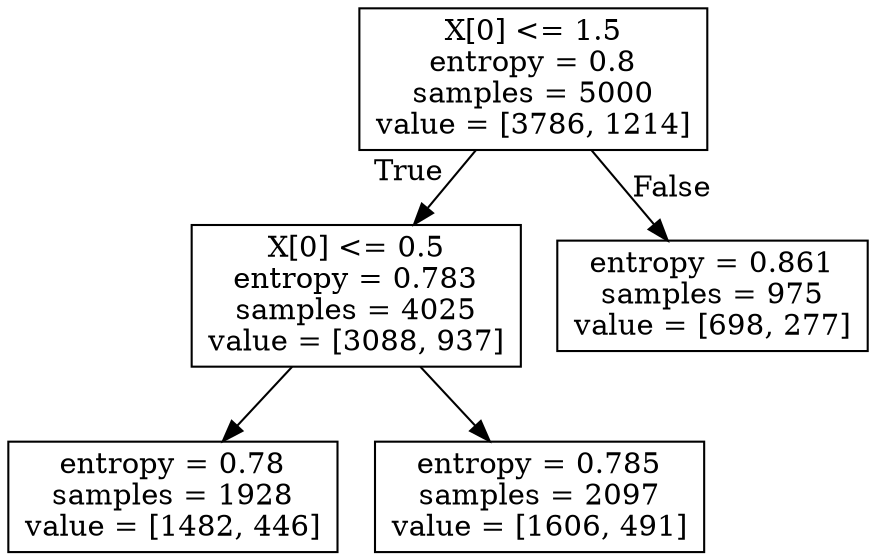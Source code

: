 digraph Tree {
node [shape=box] ;
0 [label="X[0] <= 1.5\nentropy = 0.8\nsamples = 5000\nvalue = [3786, 1214]"] ;
1 [label="X[0] <= 0.5\nentropy = 0.783\nsamples = 4025\nvalue = [3088, 937]"] ;
0 -> 1 [labeldistance=2.5, labelangle=45, headlabel="True"] ;
3 [label="entropy = 0.78\nsamples = 1928\nvalue = [1482, 446]"] ;
1 -> 3 ;
4 [label="entropy = 0.785\nsamples = 2097\nvalue = [1606, 491]"] ;
1 -> 4 ;
2 [label="entropy = 0.861\nsamples = 975\nvalue = [698, 277]"] ;
0 -> 2 [labeldistance=2.5, labelangle=-45, headlabel="False"] ;
}